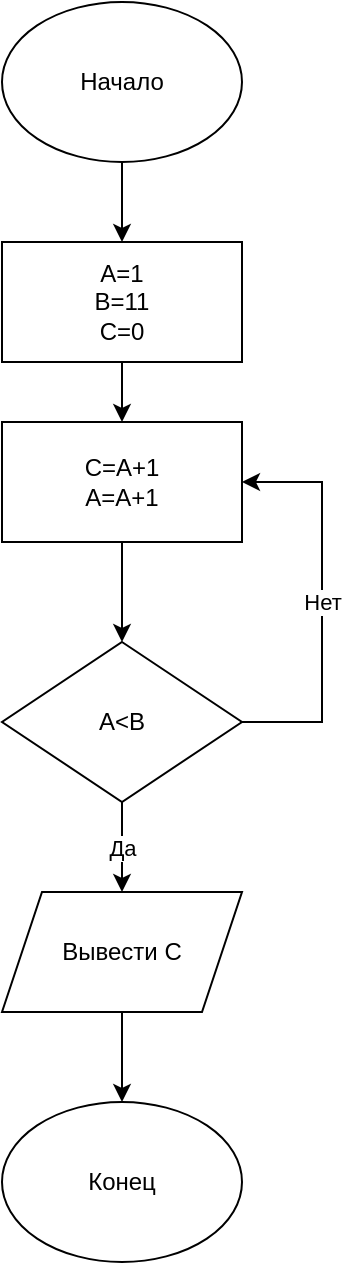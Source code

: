 <mxfile version="20.3.0" type="device"><diagram id="C5RBs43oDa-KdzZeNtuy" name="Page-1"><mxGraphModel dx="760" dy="597" grid="1" gridSize="10" guides="1" tooltips="1" connect="1" arrows="1" fold="1" page="1" pageScale="1" pageWidth="827" pageHeight="1169" math="0" shadow="0"><root><mxCell id="WIyWlLk6GJQsqaUBKTNV-0"/><mxCell id="WIyWlLk6GJQsqaUBKTNV-1" parent="WIyWlLk6GJQsqaUBKTNV-0"/><mxCell id="q8RmW0oI0FitQiXK17iP-9" value="" style="edgeStyle=orthogonalEdgeStyle;rounded=0;orthogonalLoop=1;jettySize=auto;html=1;" edge="1" parent="WIyWlLk6GJQsqaUBKTNV-1" source="q8RmW0oI0FitQiXK17iP-0" target="q8RmW0oI0FitQiXK17iP-1"><mxGeometry relative="1" as="geometry"/></mxCell><mxCell id="q8RmW0oI0FitQiXK17iP-0" value="Начало" style="ellipse;whiteSpace=wrap;html=1;" vertex="1" parent="WIyWlLk6GJQsqaUBKTNV-1"><mxGeometry x="280" y="80" width="120" height="80" as="geometry"/></mxCell><mxCell id="q8RmW0oI0FitQiXK17iP-14" value="" style="edgeStyle=orthogonalEdgeStyle;rounded=0;orthogonalLoop=1;jettySize=auto;html=1;" edge="1" parent="WIyWlLk6GJQsqaUBKTNV-1" source="q8RmW0oI0FitQiXK17iP-1" target="q8RmW0oI0FitQiXK17iP-3"><mxGeometry relative="1" as="geometry"/></mxCell><mxCell id="q8RmW0oI0FitQiXK17iP-1" value="A=1&lt;br&gt;B=11&lt;br&gt;C=0" style="rounded=0;whiteSpace=wrap;html=1;" vertex="1" parent="WIyWlLk6GJQsqaUBKTNV-1"><mxGeometry x="280" y="200" width="120" height="60" as="geometry"/></mxCell><mxCell id="q8RmW0oI0FitQiXK17iP-19" value="Да" style="edgeStyle=orthogonalEdgeStyle;rounded=0;orthogonalLoop=1;jettySize=auto;html=1;" edge="1" parent="WIyWlLk6GJQsqaUBKTNV-1" source="q8RmW0oI0FitQiXK17iP-2" target="q8RmW0oI0FitQiXK17iP-7"><mxGeometry relative="1" as="geometry"/></mxCell><mxCell id="q8RmW0oI0FitQiXK17iP-2" value="A&amp;lt;B" style="rhombus;whiteSpace=wrap;html=1;" vertex="1" parent="WIyWlLk6GJQsqaUBKTNV-1"><mxGeometry x="280" y="400" width="120" height="80" as="geometry"/></mxCell><mxCell id="q8RmW0oI0FitQiXK17iP-15" value="" style="edgeStyle=orthogonalEdgeStyle;rounded=0;orthogonalLoop=1;jettySize=auto;html=1;" edge="1" parent="WIyWlLk6GJQsqaUBKTNV-1" source="q8RmW0oI0FitQiXK17iP-3" target="q8RmW0oI0FitQiXK17iP-2"><mxGeometry relative="1" as="geometry"/></mxCell><mxCell id="q8RmW0oI0FitQiXK17iP-3" value="C=A+1&lt;br&gt;A=A+1" style="whiteSpace=wrap;html=1;" vertex="1" parent="WIyWlLk6GJQsqaUBKTNV-1"><mxGeometry x="280" y="290" width="120" height="60" as="geometry"/></mxCell><mxCell id="q8RmW0oI0FitQiXK17iP-18" value="" style="edgeStyle=orthogonalEdgeStyle;rounded=0;orthogonalLoop=1;jettySize=auto;html=1;" edge="1" parent="WIyWlLk6GJQsqaUBKTNV-1" source="q8RmW0oI0FitQiXK17iP-7" target="q8RmW0oI0FitQiXK17iP-8"><mxGeometry relative="1" as="geometry"/></mxCell><mxCell id="q8RmW0oI0FitQiXK17iP-7" value="Вывести C" style="shape=parallelogram;perimeter=parallelogramPerimeter;whiteSpace=wrap;html=1;fixedSize=1;" vertex="1" parent="WIyWlLk6GJQsqaUBKTNV-1"><mxGeometry x="280" y="525" width="120" height="60" as="geometry"/></mxCell><mxCell id="q8RmW0oI0FitQiXK17iP-8" value="Конец" style="ellipse;whiteSpace=wrap;html=1;" vertex="1" parent="WIyWlLk6GJQsqaUBKTNV-1"><mxGeometry x="280" y="630" width="120" height="80" as="geometry"/></mxCell><mxCell id="q8RmW0oI0FitQiXK17iP-13" value="Нет" style="endArrow=classic;html=1;rounded=0;entryX=1;entryY=0.5;entryDx=0;entryDy=0;exitX=1;exitY=0.5;exitDx=0;exitDy=0;" edge="1" parent="WIyWlLk6GJQsqaUBKTNV-1" source="q8RmW0oI0FitQiXK17iP-2" target="q8RmW0oI0FitQiXK17iP-3"><mxGeometry width="50" height="50" relative="1" as="geometry"><mxPoint x="400" y="410" as="sourcePoint"/><mxPoint x="440" y="290" as="targetPoint"/><Array as="points"><mxPoint x="420" y="440"/><mxPoint x="440" y="440"/><mxPoint x="440" y="320"/></Array></mxGeometry></mxCell></root></mxGraphModel></diagram></mxfile>